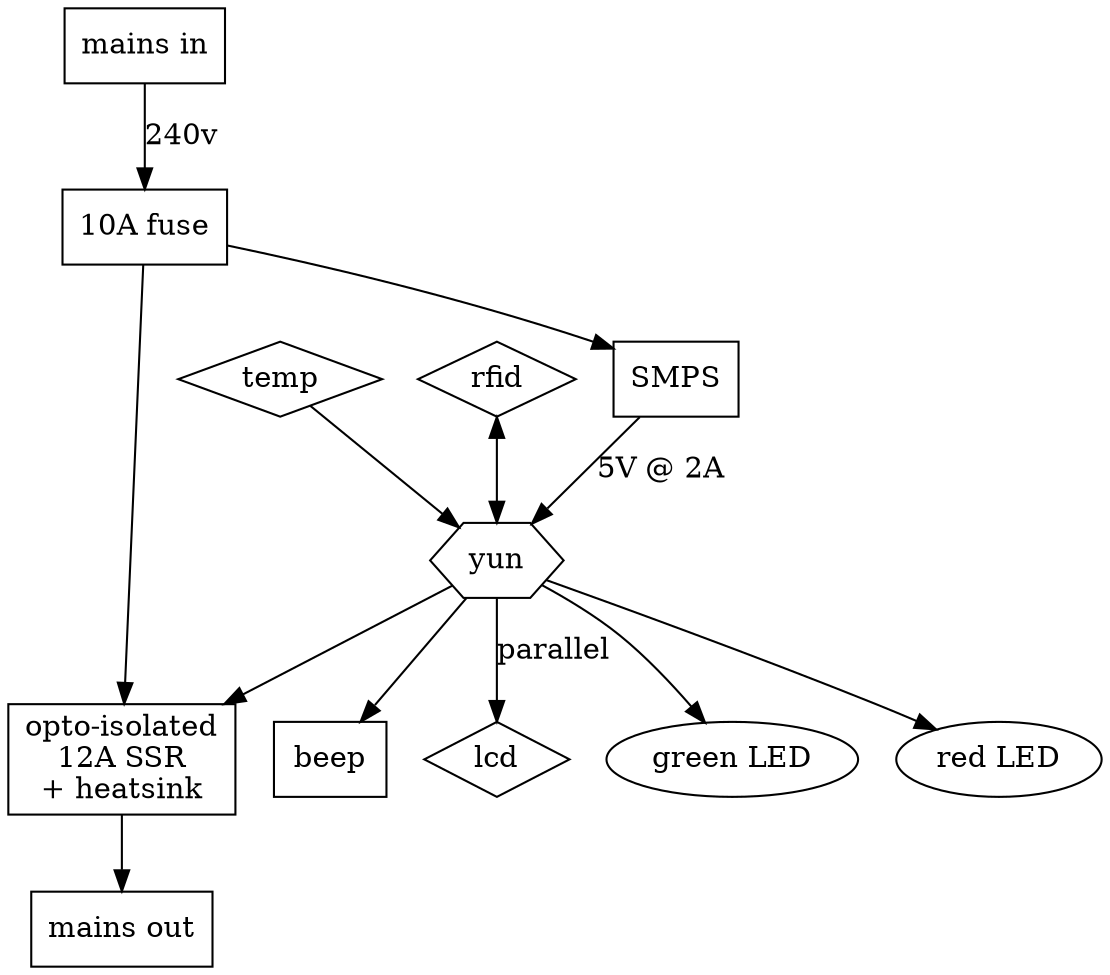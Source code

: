 strict digraph G {
    yun[shape=hexagon];
    psu[shape=box];
    ssr[shape=box];
    beep[shape=box];
    mains_in[shape=box];
    mains_out[shape=box];
    mains_fuse[shape=box];
    temp[shape=diamond];
    rfid[shape=diamond];
    lcd[shape=diamond];
    led_on;
    led_off;

    mains_in -> mains_fuse[label="240v"]
    mains_fuse -> psu
    mains_fuse -> ssr

    mains_out[label="mains out"]
    mains_in[label="mains in"]
    mains_fuse[label="10A fuse"]
    ssr[label="opto-isolated\n12A SSR\n+ heatsink"]

    psu -> yun[label="5V @ 2A"]
    ssr -> mains_out

    psu[label="SMPS"]

    yun -> lcd[label="parallel"];
    rfid -> yun[dir="both"]
    temp -> yun;
    yun -> beep;
    yun -> led_on;
    yun -> led_off;
    yun -> ssr;

    led_on[label="green LED"]
    led_off[label="red LED"]

}
